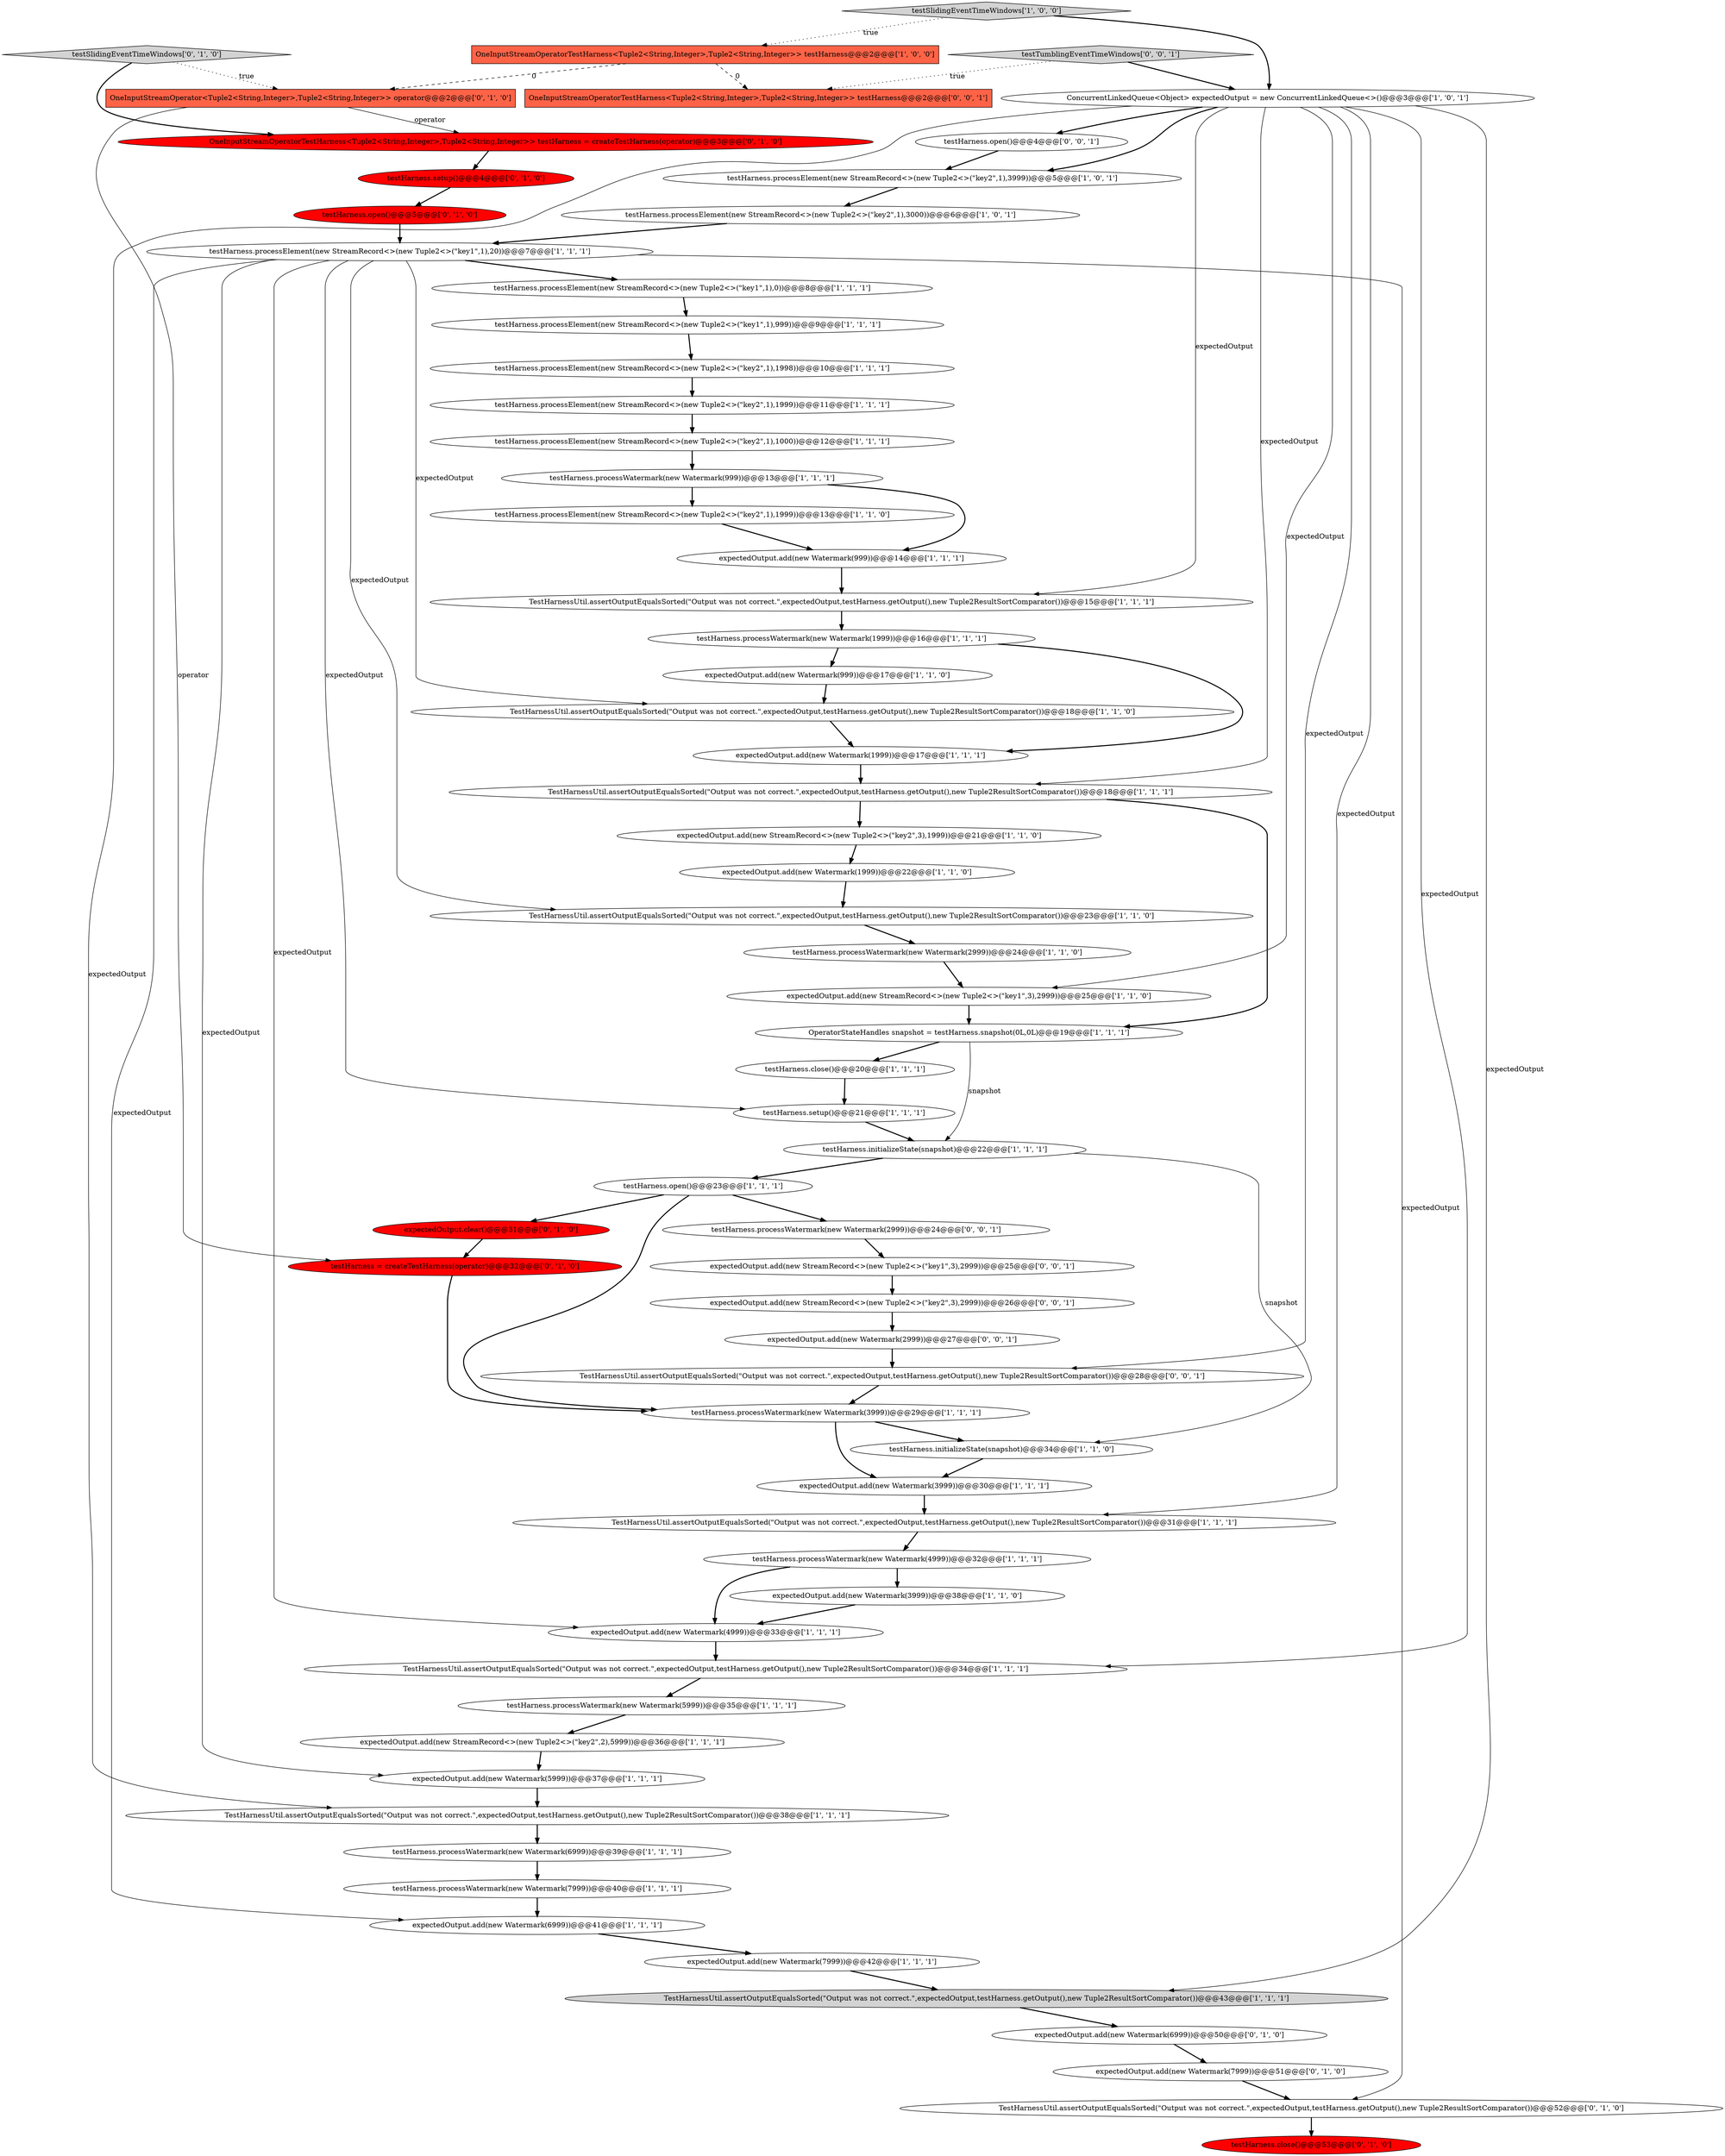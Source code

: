 digraph {
13 [style = filled, label = "expectedOutput.add(new StreamRecord<>(new Tuple2<>(\"key1\",3),2999))@@@25@@@['1', '1', '0']", fillcolor = white, shape = ellipse image = "AAA0AAABBB1BBB"];
3 [style = filled, label = "testHarness.initializeState(snapshot)@@@22@@@['1', '1', '1']", fillcolor = white, shape = ellipse image = "AAA0AAABBB1BBB"];
31 [style = filled, label = "testHarness.processWatermark(new Watermark(3999))@@@29@@@['1', '1', '1']", fillcolor = white, shape = ellipse image = "AAA0AAABBB1BBB"];
25 [style = filled, label = "TestHarnessUtil.assertOutputEqualsSorted(\"Output was not correct.\",expectedOutput,testHarness.getOutput(),new Tuple2ResultSortComparator())@@@43@@@['1', '1', '1']", fillcolor = lightgray, shape = ellipse image = "AAA0AAABBB1BBB"];
39 [style = filled, label = "expectedOutput.add(new Watermark(999))@@@14@@@['1', '1', '1']", fillcolor = white, shape = ellipse image = "AAA0AAABBB1BBB"];
41 [style = filled, label = "testHarness.processWatermark(new Watermark(999))@@@13@@@['1', '1', '1']", fillcolor = white, shape = ellipse image = "AAA0AAABBB1BBB"];
22 [style = filled, label = "testHarness.processWatermark(new Watermark(4999))@@@32@@@['1', '1', '1']", fillcolor = white, shape = ellipse image = "AAA0AAABBB1BBB"];
40 [style = filled, label = "testHarness.processElement(new StreamRecord<>(new Tuple2<>(\"key1\",1),20))@@@7@@@['1', '1', '1']", fillcolor = white, shape = ellipse image = "AAA0AAABBB1BBB"];
19 [style = filled, label = "TestHarnessUtil.assertOutputEqualsSorted(\"Output was not correct.\",expectedOutput,testHarness.getOutput(),new Tuple2ResultSortComparator())@@@34@@@['1', '1', '1']", fillcolor = white, shape = ellipse image = "AAA0AAABBB1BBB"];
21 [style = filled, label = "TestHarnessUtil.assertOutputEqualsSorted(\"Output was not correct.\",expectedOutput,testHarness.getOutput(),new Tuple2ResultSortComparator())@@@23@@@['1', '1', '0']", fillcolor = white, shape = ellipse image = "AAA0AAABBB1BBB"];
26 [style = filled, label = "TestHarnessUtil.assertOutputEqualsSorted(\"Output was not correct.\",expectedOutput,testHarness.getOutput(),new Tuple2ResultSortComparator())@@@18@@@['1', '1', '1']", fillcolor = white, shape = ellipse image = "AAA0AAABBB1BBB"];
1 [style = filled, label = "expectedOutput.add(new Watermark(4999))@@@33@@@['1', '1', '1']", fillcolor = white, shape = ellipse image = "AAA0AAABBB1BBB"];
36 [style = filled, label = "testHarness.processElement(new StreamRecord<>(new Tuple2<>(\"key2\",1),1999))@@@13@@@['1', '1', '0']", fillcolor = white, shape = ellipse image = "AAA0AAABBB1BBB"];
58 [style = filled, label = "expectedOutput.add(new StreamRecord<>(new Tuple2<>(\"key2\",3),2999))@@@26@@@['0', '0', '1']", fillcolor = white, shape = ellipse image = "AAA0AAABBB3BBB"];
15 [style = filled, label = "ConcurrentLinkedQueue<Object> expectedOutput = new ConcurrentLinkedQueue<>()@@@3@@@['1', '0', '1']", fillcolor = white, shape = ellipse image = "AAA0AAABBB1BBB"];
50 [style = filled, label = "testHarness.close()@@@53@@@['0', '1', '0']", fillcolor = red, shape = ellipse image = "AAA1AAABBB2BBB"];
51 [style = filled, label = "expectedOutput.clear()@@@31@@@['0', '1', '0']", fillcolor = red, shape = ellipse image = "AAA1AAABBB2BBB"];
33 [style = filled, label = "testHarness.processElement(new StreamRecord<>(new Tuple2<>(\"key2\",1),1998))@@@10@@@['1', '1', '1']", fillcolor = white, shape = ellipse image = "AAA0AAABBB1BBB"];
62 [style = filled, label = "testHarness.processWatermark(new Watermark(2999))@@@24@@@['0', '0', '1']", fillcolor = white, shape = ellipse image = "AAA0AAABBB3BBB"];
38 [style = filled, label = "testHarness.processWatermark(new Watermark(1999))@@@16@@@['1', '1', '1']", fillcolor = white, shape = ellipse image = "AAA0AAABBB1BBB"];
55 [style = filled, label = "TestHarnessUtil.assertOutputEqualsSorted(\"Output was not correct.\",expectedOutput,testHarness.getOutput(),new Tuple2ResultSortComparator())@@@52@@@['0', '1', '0']", fillcolor = white, shape = ellipse image = "AAA0AAABBB2BBB"];
37 [style = filled, label = "testSlidingEventTimeWindows['1', '0', '0']", fillcolor = lightgray, shape = diamond image = "AAA0AAABBB1BBB"];
34 [style = filled, label = "expectedOutput.add(new Watermark(7999))@@@42@@@['1', '1', '1']", fillcolor = white, shape = ellipse image = "AAA0AAABBB1BBB"];
23 [style = filled, label = "expectedOutput.add(new Watermark(3999))@@@30@@@['1', '1', '1']", fillcolor = white, shape = ellipse image = "AAA0AAABBB1BBB"];
60 [style = filled, label = "testHarness.open()@@@4@@@['0', '0', '1']", fillcolor = white, shape = ellipse image = "AAA0AAABBB3BBB"];
61 [style = filled, label = "OneInputStreamOperatorTestHarness<Tuple2<String,Integer>,Tuple2<String,Integer>> testHarness@@@2@@@['0', '0', '1']", fillcolor = tomato, shape = box image = "AAA0AAABBB3BBB"];
7 [style = filled, label = "expectedOutput.add(new Watermark(5999))@@@37@@@['1', '1', '1']", fillcolor = white, shape = ellipse image = "AAA0AAABBB1BBB"];
11 [style = filled, label = "testHarness.processElement(new StreamRecord<>(new Tuple2<>(\"key2\",1),1000))@@@12@@@['1', '1', '1']", fillcolor = white, shape = ellipse image = "AAA0AAABBB1BBB"];
9 [style = filled, label = "OneInputStreamOperatorTestHarness<Tuple2<String,Integer>,Tuple2<String,Integer>> testHarness@@@2@@@['1', '0', '0']", fillcolor = tomato, shape = box image = "AAA1AAABBB1BBB"];
18 [style = filled, label = "testHarness.processWatermark(new Watermark(2999))@@@24@@@['1', '1', '0']", fillcolor = white, shape = ellipse image = "AAA0AAABBB1BBB"];
63 [style = filled, label = "testTumblingEventTimeWindows['0', '0', '1']", fillcolor = lightgray, shape = diamond image = "AAA0AAABBB3BBB"];
2 [style = filled, label = "TestHarnessUtil.assertOutputEqualsSorted(\"Output was not correct.\",expectedOutput,testHarness.getOutput(),new Tuple2ResultSortComparator())@@@38@@@['1', '1', '1']", fillcolor = white, shape = ellipse image = "AAA0AAABBB1BBB"];
29 [style = filled, label = "testHarness.setup()@@@21@@@['1', '1', '1']", fillcolor = white, shape = ellipse image = "AAA0AAABBB1BBB"];
30 [style = filled, label = "testHarness.processWatermark(new Watermark(5999))@@@35@@@['1', '1', '1']", fillcolor = white, shape = ellipse image = "AAA0AAABBB1BBB"];
20 [style = filled, label = "TestHarnessUtil.assertOutputEqualsSorted(\"Output was not correct.\",expectedOutput,testHarness.getOutput(),new Tuple2ResultSortComparator())@@@15@@@['1', '1', '1']", fillcolor = white, shape = ellipse image = "AAA0AAABBB1BBB"];
8 [style = filled, label = "TestHarnessUtil.assertOutputEqualsSorted(\"Output was not correct.\",expectedOutput,testHarness.getOutput(),new Tuple2ResultSortComparator())@@@18@@@['1', '1', '0']", fillcolor = white, shape = ellipse image = "AAA0AAABBB1BBB"];
53 [style = filled, label = "testHarness.open()@@@5@@@['0', '1', '0']", fillcolor = red, shape = ellipse image = "AAA1AAABBB2BBB"];
65 [style = filled, label = "TestHarnessUtil.assertOutputEqualsSorted(\"Output was not correct.\",expectedOutput,testHarness.getOutput(),new Tuple2ResultSortComparator())@@@28@@@['0', '0', '1']", fillcolor = white, shape = ellipse image = "AAA0AAABBB3BBB"];
64 [style = filled, label = "expectedOutput.add(new StreamRecord<>(new Tuple2<>(\"key1\",3),2999))@@@25@@@['0', '0', '1']", fillcolor = white, shape = ellipse image = "AAA0AAABBB3BBB"];
42 [style = filled, label = "testHarness.processElement(new StreamRecord<>(new Tuple2<>(\"key1\",1),0))@@@8@@@['1', '1', '1']", fillcolor = white, shape = ellipse image = "AAA0AAABBB1BBB"];
5 [style = filled, label = "expectedOutput.add(new StreamRecord<>(new Tuple2<>(\"key2\",3),1999))@@@21@@@['1', '1', '0']", fillcolor = white, shape = ellipse image = "AAA0AAABBB1BBB"];
27 [style = filled, label = "testHarness.processElement(new StreamRecord<>(new Tuple2<>(\"key2\",1),1999))@@@11@@@['1', '1', '1']", fillcolor = white, shape = ellipse image = "AAA0AAABBB1BBB"];
44 [style = filled, label = "expectedOutput.add(new StreamRecord<>(new Tuple2<>(\"key2\",2),5999))@@@36@@@['1', '1', '1']", fillcolor = white, shape = ellipse image = "AAA0AAABBB1BBB"];
4 [style = filled, label = "OperatorStateHandles snapshot = testHarness.snapshot(0L,0L)@@@19@@@['1', '1', '1']", fillcolor = white, shape = ellipse image = "AAA0AAABBB1BBB"];
17 [style = filled, label = "expectedOutput.add(new Watermark(6999))@@@41@@@['1', '1', '1']", fillcolor = white, shape = ellipse image = "AAA0AAABBB1BBB"];
14 [style = filled, label = "testHarness.processWatermark(new Watermark(7999))@@@40@@@['1', '1', '1']", fillcolor = white, shape = ellipse image = "AAA0AAABBB1BBB"];
10 [style = filled, label = "testHarness.processElement(new StreamRecord<>(new Tuple2<>(\"key2\",1),3999))@@@5@@@['1', '0', '1']", fillcolor = white, shape = ellipse image = "AAA0AAABBB1BBB"];
45 [style = filled, label = "testHarness.processWatermark(new Watermark(6999))@@@39@@@['1', '1', '1']", fillcolor = white, shape = ellipse image = "AAA0AAABBB1BBB"];
48 [style = filled, label = "expectedOutput.add(new Watermark(6999))@@@50@@@['0', '1', '0']", fillcolor = white, shape = ellipse image = "AAA0AAABBB2BBB"];
54 [style = filled, label = "testSlidingEventTimeWindows['0', '1', '0']", fillcolor = lightgray, shape = diamond image = "AAA0AAABBB2BBB"];
56 [style = filled, label = "expectedOutput.add(new Watermark(7999))@@@51@@@['0', '1', '0']", fillcolor = white, shape = ellipse image = "AAA0AAABBB2BBB"];
6 [style = filled, label = "testHarness.close()@@@20@@@['1', '1', '1']", fillcolor = white, shape = ellipse image = "AAA0AAABBB1BBB"];
47 [style = filled, label = "OneInputStreamOperator<Tuple2<String,Integer>,Tuple2<String,Integer>> operator@@@2@@@['0', '1', '0']", fillcolor = tomato, shape = box image = "AAA1AAABBB2BBB"];
24 [style = filled, label = "testHarness.processElement(new StreamRecord<>(new Tuple2<>(\"key2\",1),3000))@@@6@@@['1', '0', '1']", fillcolor = white, shape = ellipse image = "AAA0AAABBB1BBB"];
0 [style = filled, label = "testHarness.open()@@@23@@@['1', '1', '1']", fillcolor = white, shape = ellipse image = "AAA0AAABBB1BBB"];
35 [style = filled, label = "expectedOutput.add(new Watermark(3999))@@@38@@@['1', '1', '0']", fillcolor = white, shape = ellipse image = "AAA0AAABBB1BBB"];
43 [style = filled, label = "TestHarnessUtil.assertOutputEqualsSorted(\"Output was not correct.\",expectedOutput,testHarness.getOutput(),new Tuple2ResultSortComparator())@@@31@@@['1', '1', '1']", fillcolor = white, shape = ellipse image = "AAA0AAABBB1BBB"];
49 [style = filled, label = "testHarness = createTestHarness(operator)@@@32@@@['0', '1', '0']", fillcolor = red, shape = ellipse image = "AAA1AAABBB2BBB"];
57 [style = filled, label = "OneInputStreamOperatorTestHarness<Tuple2<String,Integer>,Tuple2<String,Integer>> testHarness = createTestHarness(operator)@@@3@@@['0', '1', '0']", fillcolor = red, shape = ellipse image = "AAA1AAABBB2BBB"];
12 [style = filled, label = "expectedOutput.add(new Watermark(999))@@@17@@@['1', '1', '0']", fillcolor = white, shape = ellipse image = "AAA0AAABBB1BBB"];
28 [style = filled, label = "expectedOutput.add(new Watermark(1999))@@@17@@@['1', '1', '1']", fillcolor = white, shape = ellipse image = "AAA0AAABBB1BBB"];
32 [style = filled, label = "testHarness.initializeState(snapshot)@@@34@@@['1', '1', '0']", fillcolor = white, shape = ellipse image = "AAA0AAABBB1BBB"];
59 [style = filled, label = "expectedOutput.add(new Watermark(2999))@@@27@@@['0', '0', '1']", fillcolor = white, shape = ellipse image = "AAA0AAABBB3BBB"];
16 [style = filled, label = "expectedOutput.add(new Watermark(1999))@@@22@@@['1', '1', '0']", fillcolor = white, shape = ellipse image = "AAA0AAABBB1BBB"];
52 [style = filled, label = "testHarness.setup()@@@4@@@['0', '1', '0']", fillcolor = red, shape = ellipse image = "AAA1AAABBB2BBB"];
46 [style = filled, label = "testHarness.processElement(new StreamRecord<>(new Tuple2<>(\"key1\",1),999))@@@9@@@['1', '1', '1']", fillcolor = white, shape = ellipse image = "AAA0AAABBB1BBB"];
15->10 [style = bold, label=""];
63->15 [style = bold, label=""];
32->23 [style = bold, label=""];
47->49 [style = solid, label="operator"];
40->29 [style = solid, label="expectedOutput"];
10->24 [style = bold, label=""];
54->57 [style = bold, label=""];
38->12 [style = bold, label=""];
44->7 [style = bold, label=""];
40->8 [style = solid, label="expectedOutput"];
14->17 [style = bold, label=""];
37->15 [style = bold, label=""];
25->48 [style = bold, label=""];
21->18 [style = bold, label=""];
6->29 [style = bold, label=""];
40->7 [style = solid, label="expectedOutput"];
63->61 [style = dotted, label="true"];
40->17 [style = solid, label="expectedOutput"];
58->59 [style = bold, label=""];
15->65 [style = solid, label="expectedOutput"];
8->28 [style = bold, label=""];
42->46 [style = bold, label=""];
38->28 [style = bold, label=""];
15->2 [style = solid, label="expectedOutput"];
24->40 [style = bold, label=""];
20->38 [style = bold, label=""];
37->9 [style = dotted, label="true"];
26->4 [style = bold, label=""];
33->27 [style = bold, label=""];
3->0 [style = bold, label=""];
0->62 [style = bold, label=""];
17->34 [style = bold, label=""];
45->14 [style = bold, label=""];
27->11 [style = bold, label=""];
49->31 [style = bold, label=""];
7->2 [style = bold, label=""];
40->21 [style = solid, label="expectedOutput"];
43->22 [style = bold, label=""];
46->33 [style = bold, label=""];
15->13 [style = solid, label="expectedOutput"];
15->20 [style = solid, label="expectedOutput"];
1->19 [style = bold, label=""];
39->20 [style = bold, label=""];
15->43 [style = solid, label="expectedOutput"];
47->57 [style = solid, label="operator"];
30->44 [style = bold, label=""];
0->31 [style = bold, label=""];
40->55 [style = solid, label="expectedOutput"];
65->31 [style = bold, label=""];
31->32 [style = bold, label=""];
23->43 [style = bold, label=""];
59->65 [style = bold, label=""];
53->40 [style = bold, label=""];
28->26 [style = bold, label=""];
36->39 [style = bold, label=""];
5->16 [style = bold, label=""];
4->3 [style = solid, label="snapshot"];
11->41 [style = bold, label=""];
9->61 [style = dashed, label="0"];
41->36 [style = bold, label=""];
35->1 [style = bold, label=""];
12->8 [style = bold, label=""];
2->45 [style = bold, label=""];
15->25 [style = solid, label="expectedOutput"];
55->50 [style = bold, label=""];
22->1 [style = bold, label=""];
22->35 [style = bold, label=""];
64->58 [style = bold, label=""];
15->60 [style = bold, label=""];
34->25 [style = bold, label=""];
31->23 [style = bold, label=""];
48->56 [style = bold, label=""];
52->53 [style = bold, label=""];
4->6 [style = bold, label=""];
15->19 [style = solid, label="expectedOutput"];
26->5 [style = bold, label=""];
29->3 [style = bold, label=""];
51->49 [style = bold, label=""];
62->64 [style = bold, label=""];
57->52 [style = bold, label=""];
9->47 [style = dashed, label="0"];
15->26 [style = solid, label="expectedOutput"];
3->32 [style = solid, label="snapshot"];
54->47 [style = dotted, label="true"];
40->1 [style = solid, label="expectedOutput"];
16->21 [style = bold, label=""];
0->51 [style = bold, label=""];
18->13 [style = bold, label=""];
60->10 [style = bold, label=""];
41->39 [style = bold, label=""];
40->42 [style = bold, label=""];
13->4 [style = bold, label=""];
56->55 [style = bold, label=""];
19->30 [style = bold, label=""];
}
